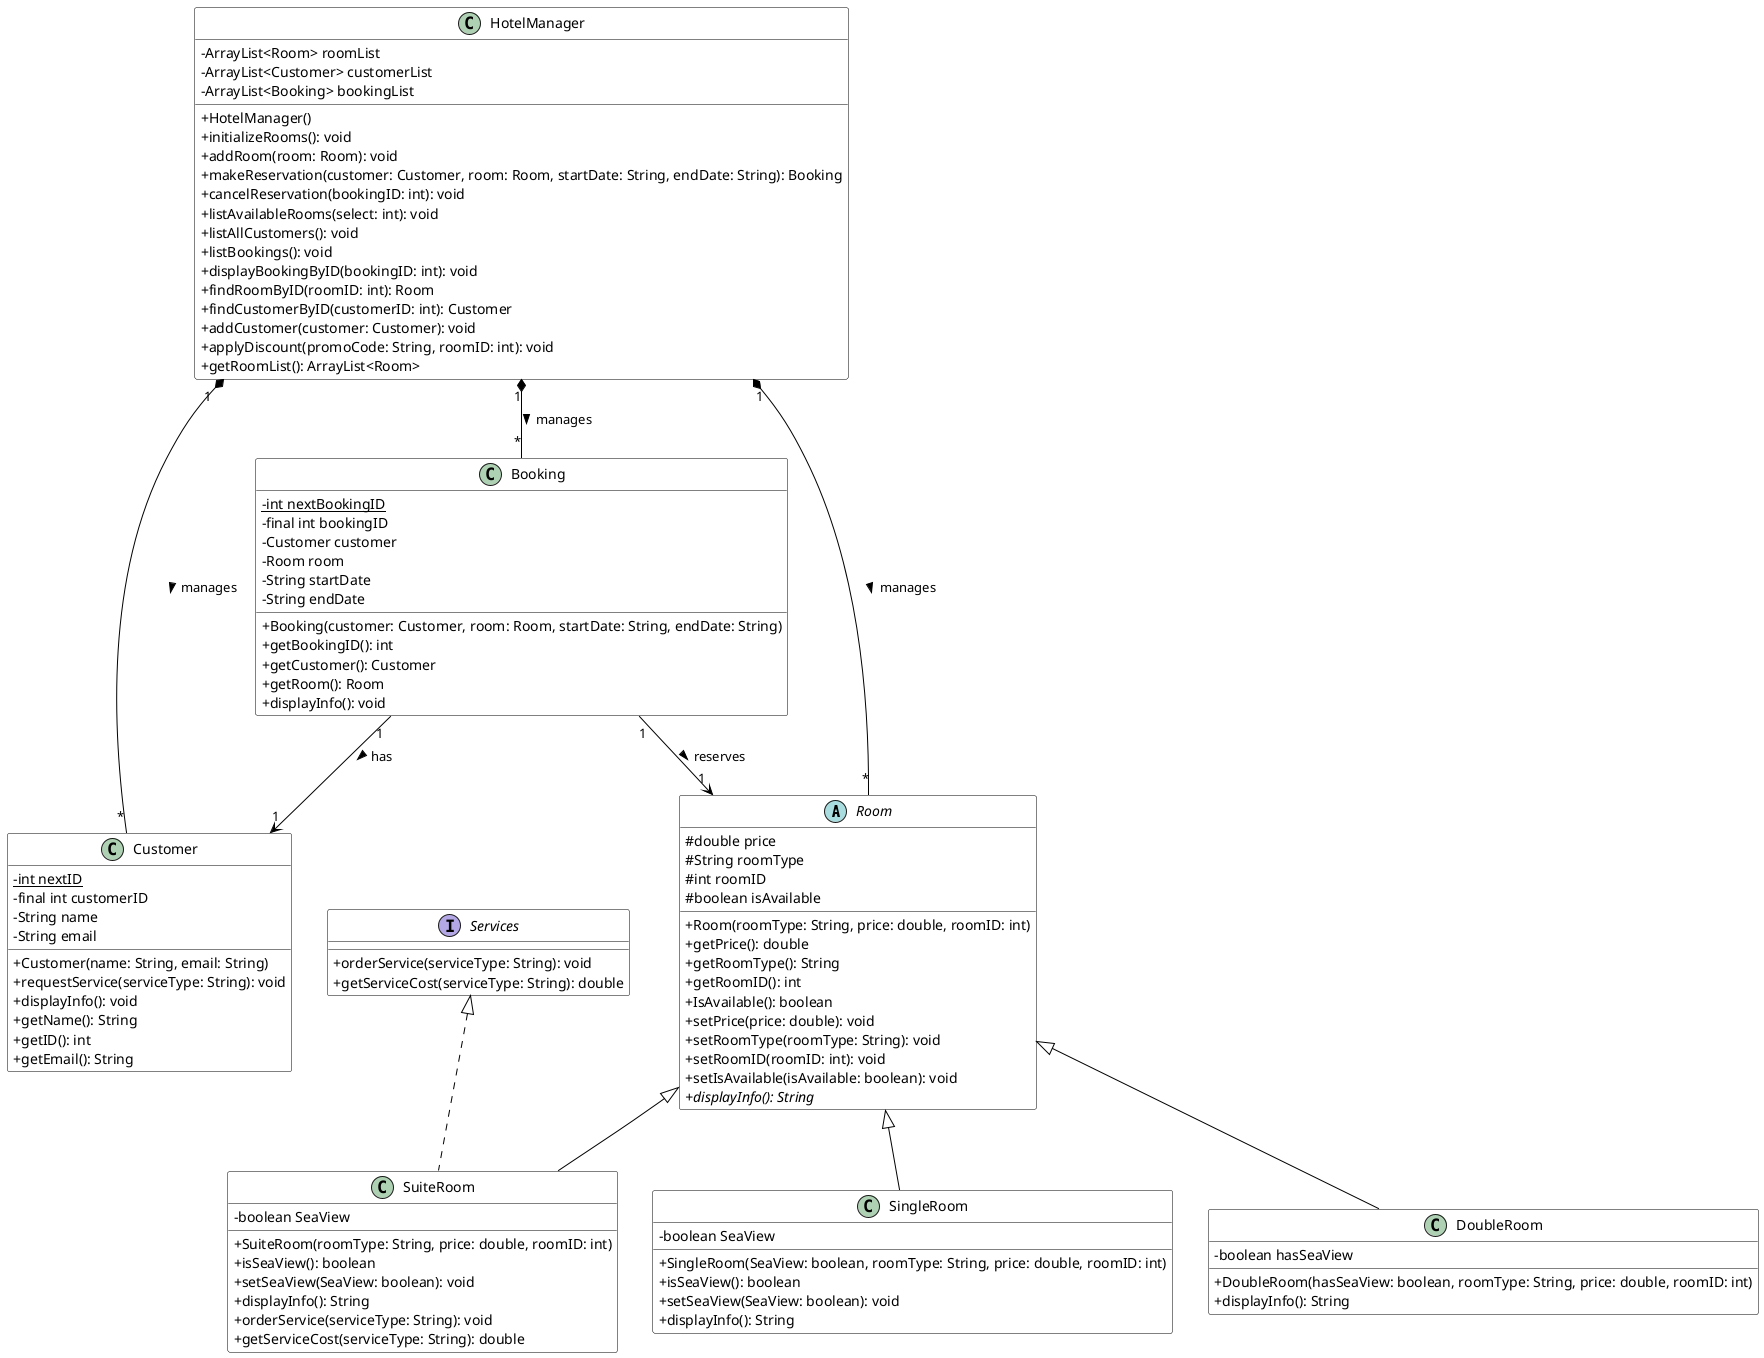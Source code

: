 @startuml HotelBookingSystem

skinparam classAttributeIconSize 0
skinparam class {
    BackgroundColor White
    ArrowColor Black
    BorderColor Black
}

abstract class Room {
    # double price
    # String roomType
    # int roomID
    # boolean isAvailable
    + Room(roomType: String, price: double, roomID: int)
    + getPrice(): double
    + getRoomType(): String
    + getRoomID(): int
    + IsAvailable(): boolean
    + setPrice(price: double): void
    + setRoomType(roomType: String): void
    + setRoomID(roomID: int): void
    + setIsAvailable(isAvailable: boolean): void
    + {abstract} displayInfo(): String
}

class SingleRoom {
    - boolean SeaView
    + SingleRoom(SeaView: boolean, roomType: String, price: double, roomID: int)
    + isSeaView(): boolean
    + setSeaView(SeaView: boolean): void
    + displayInfo(): String
}

class DoubleRoom {
    - boolean hasSeaView
    + DoubleRoom(hasSeaView: boolean, roomType: String, price: double, roomID: int)
    + displayInfo(): String
}

interface Services {
    + orderService(serviceType: String): void
    + getServiceCost(serviceType: String): double
}

class SuiteRoom {
    - boolean SeaView
    + SuiteRoom(roomType: String, price: double, roomID: int)
    + isSeaView(): boolean
    + setSeaView(SeaView: boolean): void
    + displayInfo(): String
    + orderService(serviceType: String): void
    + getServiceCost(serviceType: String): double
}

class Customer {
    - {static} int nextID
    - final int customerID
    - String name
    - String email
    + Customer(name: String, email: String)
    + requestService(serviceType: String): void
    + displayInfo(): void
    + getName(): String
    + getID(): int
    + getEmail(): String
}

class Booking {
    - {static} int nextBookingID
    - final int bookingID
    - Customer customer
    - Room room
    - String startDate
    - String endDate
    + Booking(customer: Customer, room: Room, startDate: String, endDate: String)
    + getBookingID(): int
    + getCustomer(): Customer
    + getRoom(): Room
    + displayInfo(): void
}

class HotelManager {
    - ArrayList<Room> roomList
    - ArrayList<Customer> customerList
    - ArrayList<Booking> bookingList
    + HotelManager()
    + initializeRooms(): void
    + addRoom(room: Room): void
    + makeReservation(customer: Customer, room: Room, startDate: String, endDate: String): Booking
    + cancelReservation(bookingID: int): void
    + listAvailableRooms(select: int): void
    + listAllCustomers(): void
    + listBookings(): void
    + displayBookingByID(bookingID: int): void
    + findRoomByID(roomID: int): Room
    + findCustomerByID(customerID: int): Customer
    + addCustomer(customer: Customer): void
    + applyDiscount(promoCode: String, roomID: int): void
    + getRoomList(): ArrayList<Room>
}

' Inheritance relationships
Room <|-- SingleRoom
Room <|-- DoubleRoom
Room <|-- SuiteRoom
Services <|.. SuiteRoom

' Associations
HotelManager "1" *-- "*" Room : manages >
HotelManager "1" *-- "*" Customer : manages >
HotelManager "1" *-- "*" Booking : manages >
Booking "1" --> "1" Customer : has >
Booking "1" --> "1" Room : reserves >

@enduml 